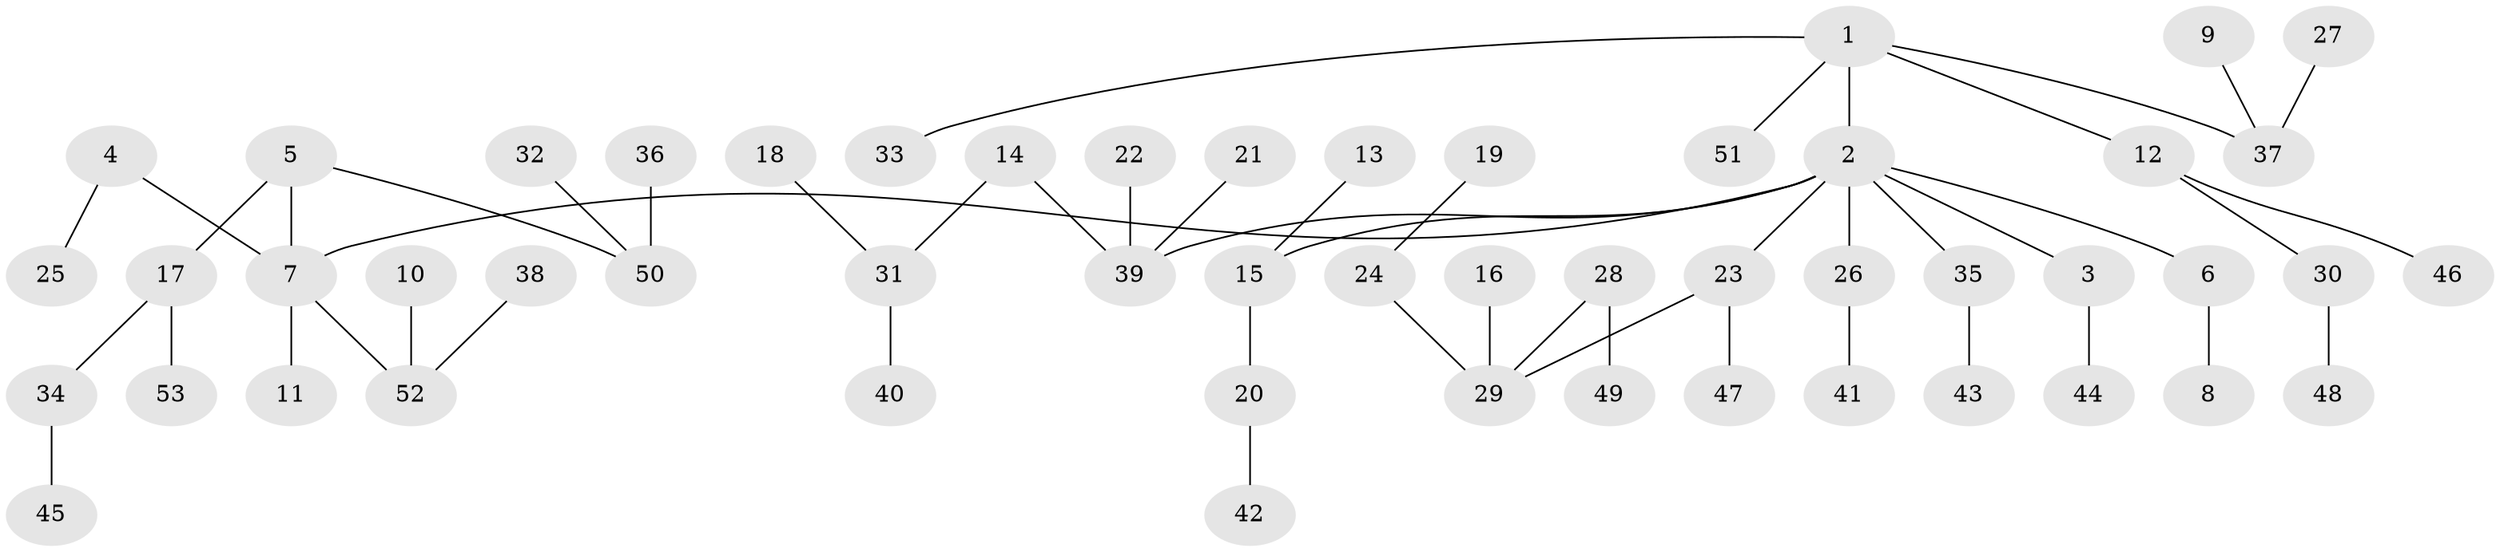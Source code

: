 // original degree distribution, {4: 0.0761904761904762, 6: 0.009523809523809525, 3: 0.13333333333333333, 5: 0.0380952380952381, 2: 0.2857142857142857, 1: 0.45714285714285713}
// Generated by graph-tools (version 1.1) at 2025/50/03/09/25 03:50:18]
// undirected, 53 vertices, 52 edges
graph export_dot {
graph [start="1"]
  node [color=gray90,style=filled];
  1;
  2;
  3;
  4;
  5;
  6;
  7;
  8;
  9;
  10;
  11;
  12;
  13;
  14;
  15;
  16;
  17;
  18;
  19;
  20;
  21;
  22;
  23;
  24;
  25;
  26;
  27;
  28;
  29;
  30;
  31;
  32;
  33;
  34;
  35;
  36;
  37;
  38;
  39;
  40;
  41;
  42;
  43;
  44;
  45;
  46;
  47;
  48;
  49;
  50;
  51;
  52;
  53;
  1 -- 2 [weight=1.0];
  1 -- 12 [weight=1.0];
  1 -- 33 [weight=1.0];
  1 -- 37 [weight=1.0];
  1 -- 51 [weight=1.0];
  2 -- 3 [weight=1.0];
  2 -- 6 [weight=1.0];
  2 -- 7 [weight=1.0];
  2 -- 15 [weight=1.0];
  2 -- 23 [weight=1.0];
  2 -- 26 [weight=1.0];
  2 -- 35 [weight=1.0];
  2 -- 39 [weight=1.0];
  3 -- 44 [weight=1.0];
  4 -- 7 [weight=1.0];
  4 -- 25 [weight=1.0];
  5 -- 7 [weight=1.0];
  5 -- 17 [weight=1.0];
  5 -- 50 [weight=1.0];
  6 -- 8 [weight=1.0];
  7 -- 11 [weight=1.0];
  7 -- 52 [weight=1.0];
  9 -- 37 [weight=1.0];
  10 -- 52 [weight=1.0];
  12 -- 30 [weight=1.0];
  12 -- 46 [weight=1.0];
  13 -- 15 [weight=1.0];
  14 -- 31 [weight=1.0];
  14 -- 39 [weight=1.0];
  15 -- 20 [weight=1.0];
  16 -- 29 [weight=1.0];
  17 -- 34 [weight=1.0];
  17 -- 53 [weight=1.0];
  18 -- 31 [weight=1.0];
  19 -- 24 [weight=1.0];
  20 -- 42 [weight=1.0];
  21 -- 39 [weight=1.0];
  22 -- 39 [weight=1.0];
  23 -- 29 [weight=1.0];
  23 -- 47 [weight=1.0];
  24 -- 29 [weight=1.0];
  26 -- 41 [weight=1.0];
  27 -- 37 [weight=1.0];
  28 -- 29 [weight=1.0];
  28 -- 49 [weight=1.0];
  30 -- 48 [weight=1.0];
  31 -- 40 [weight=1.0];
  32 -- 50 [weight=1.0];
  34 -- 45 [weight=1.0];
  35 -- 43 [weight=1.0];
  36 -- 50 [weight=1.0];
  38 -- 52 [weight=1.0];
}
